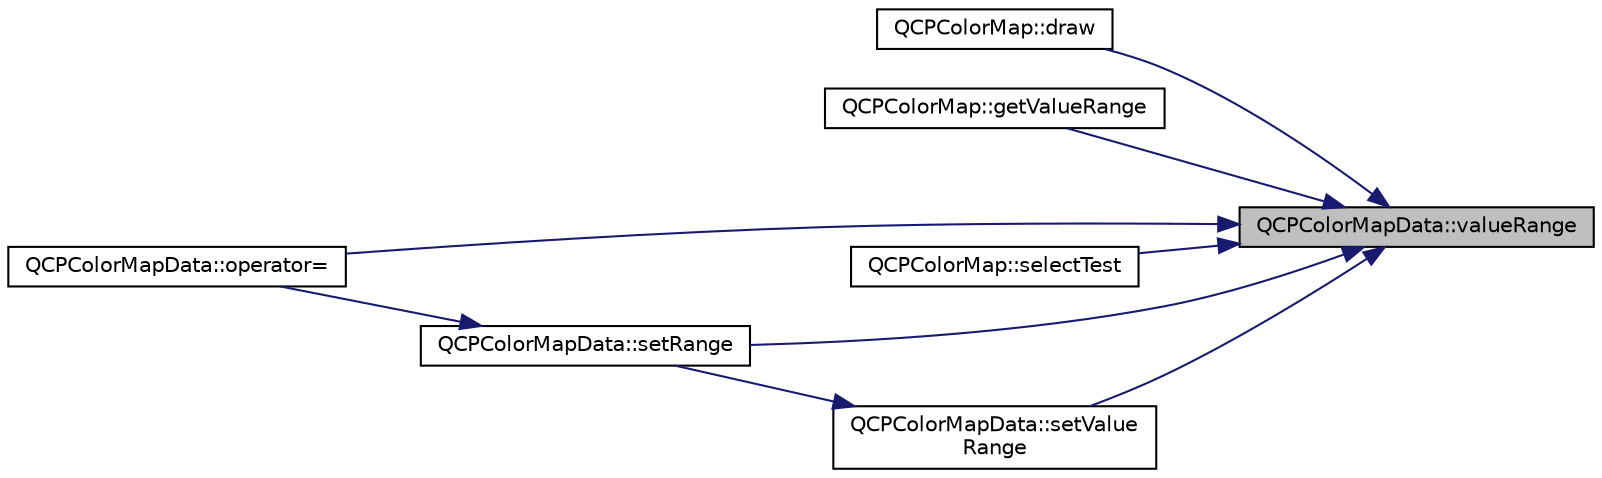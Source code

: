 digraph "QCPColorMapData::valueRange"
{
 // LATEX_PDF_SIZE
  edge [fontname="Helvetica",fontsize="10",labelfontname="Helvetica",labelfontsize="10"];
  node [fontname="Helvetica",fontsize="10",shape=record];
  rankdir="RL";
  Node1 [label="QCPColorMapData::valueRange",height=0.2,width=0.4,color="black", fillcolor="grey75", style="filled", fontcolor="black",tooltip=" "];
  Node1 -> Node2 [dir="back",color="midnightblue",fontsize="10",style="solid",fontname="Helvetica"];
  Node2 [label="QCPColorMap::draw",height=0.2,width=0.4,color="black", fillcolor="white", style="filled",URL="$classQCPColorMap.html#a6b628014d2939368935efd0a788648c8",tooltip=" "];
  Node1 -> Node3 [dir="back",color="midnightblue",fontsize="10",style="solid",fontname="Helvetica"];
  Node3 [label="QCPColorMap::getValueRange",height=0.2,width=0.4,color="black", fillcolor="white", style="filled",URL="$classQCPColorMap.html#a88134493aaf6b297af34eaab65264fff",tooltip=" "];
  Node1 -> Node4 [dir="back",color="midnightblue",fontsize="10",style="solid",fontname="Helvetica"];
  Node4 [label="QCPColorMapData::operator=",height=0.2,width=0.4,color="black", fillcolor="white", style="filled",URL="$classQCPColorMapData.html#afdf4dd1b2f5714234fe84709b85c2a8d",tooltip=" "];
  Node1 -> Node5 [dir="back",color="midnightblue",fontsize="10",style="solid",fontname="Helvetica"];
  Node5 [label="QCPColorMap::selectTest",height=0.2,width=0.4,color="black", fillcolor="white", style="filled",URL="$classQCPColorMap.html#af0a8ef6c421bd387bbbc8e5f5cb2a602",tooltip=" "];
  Node1 -> Node6 [dir="back",color="midnightblue",fontsize="10",style="solid",fontname="Helvetica"];
  Node6 [label="QCPColorMapData::setRange",height=0.2,width=0.4,color="black", fillcolor="white", style="filled",URL="$classQCPColorMapData.html#aad9c1c7c703c1339489fc730517c83d4",tooltip=" "];
  Node6 -> Node4 [dir="back",color="midnightblue",fontsize="10",style="solid",fontname="Helvetica"];
  Node1 -> Node7 [dir="back",color="midnightblue",fontsize="10",style="solid",fontname="Helvetica"];
  Node7 [label="QCPColorMapData::setValue\lRange",height=0.2,width=0.4,color="black", fillcolor="white", style="filled",URL="$classQCPColorMapData.html#ada1b2680ba96a5f4175b6d341cf75d23",tooltip=" "];
  Node7 -> Node6 [dir="back",color="midnightblue",fontsize="10",style="solid",fontname="Helvetica"];
}
